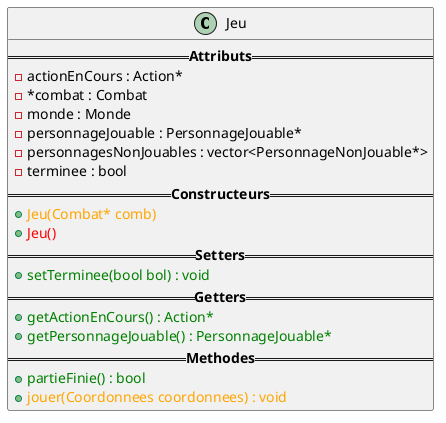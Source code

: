 @startuml
class Jeu{
    ==<b>Attributs</b>==
        -actionEnCours : Action*
        -*combat : Combat
        -monde : Monde
        -personnageJouable : PersonnageJouable*
        -personnagesNonJouables : vector<PersonnageNonJouable*>
        -terminee : bool
    ==<b>Constructeurs</b>==
        +<color:orange>Jeu(Combat* comb)</color>
        +<color:red>Jeu()</color>
    ==<b>Setters</b>==
        +<color:green>setTerminee(bool bol) : void</color>
    ==<b>Getters</b>==
        +<color:green>getActionEnCours() : Action*</color>
        +<color:green>getPersonnageJouable() : PersonnageJouable*</color>
    ==<b>Methodes</b>==
        +<color:green>partieFinie() : bool</color>
        +<color:orange>jouer(Coordonnees coordonnees) : void</color>
}
@enduml
'd186dc2b0c0825c5a6a1659f6dcda716  src/Jeu.hpp
'cfbb4f8c338bfa4c610cb4beb1dfe71c  src/Jeu.cpp
